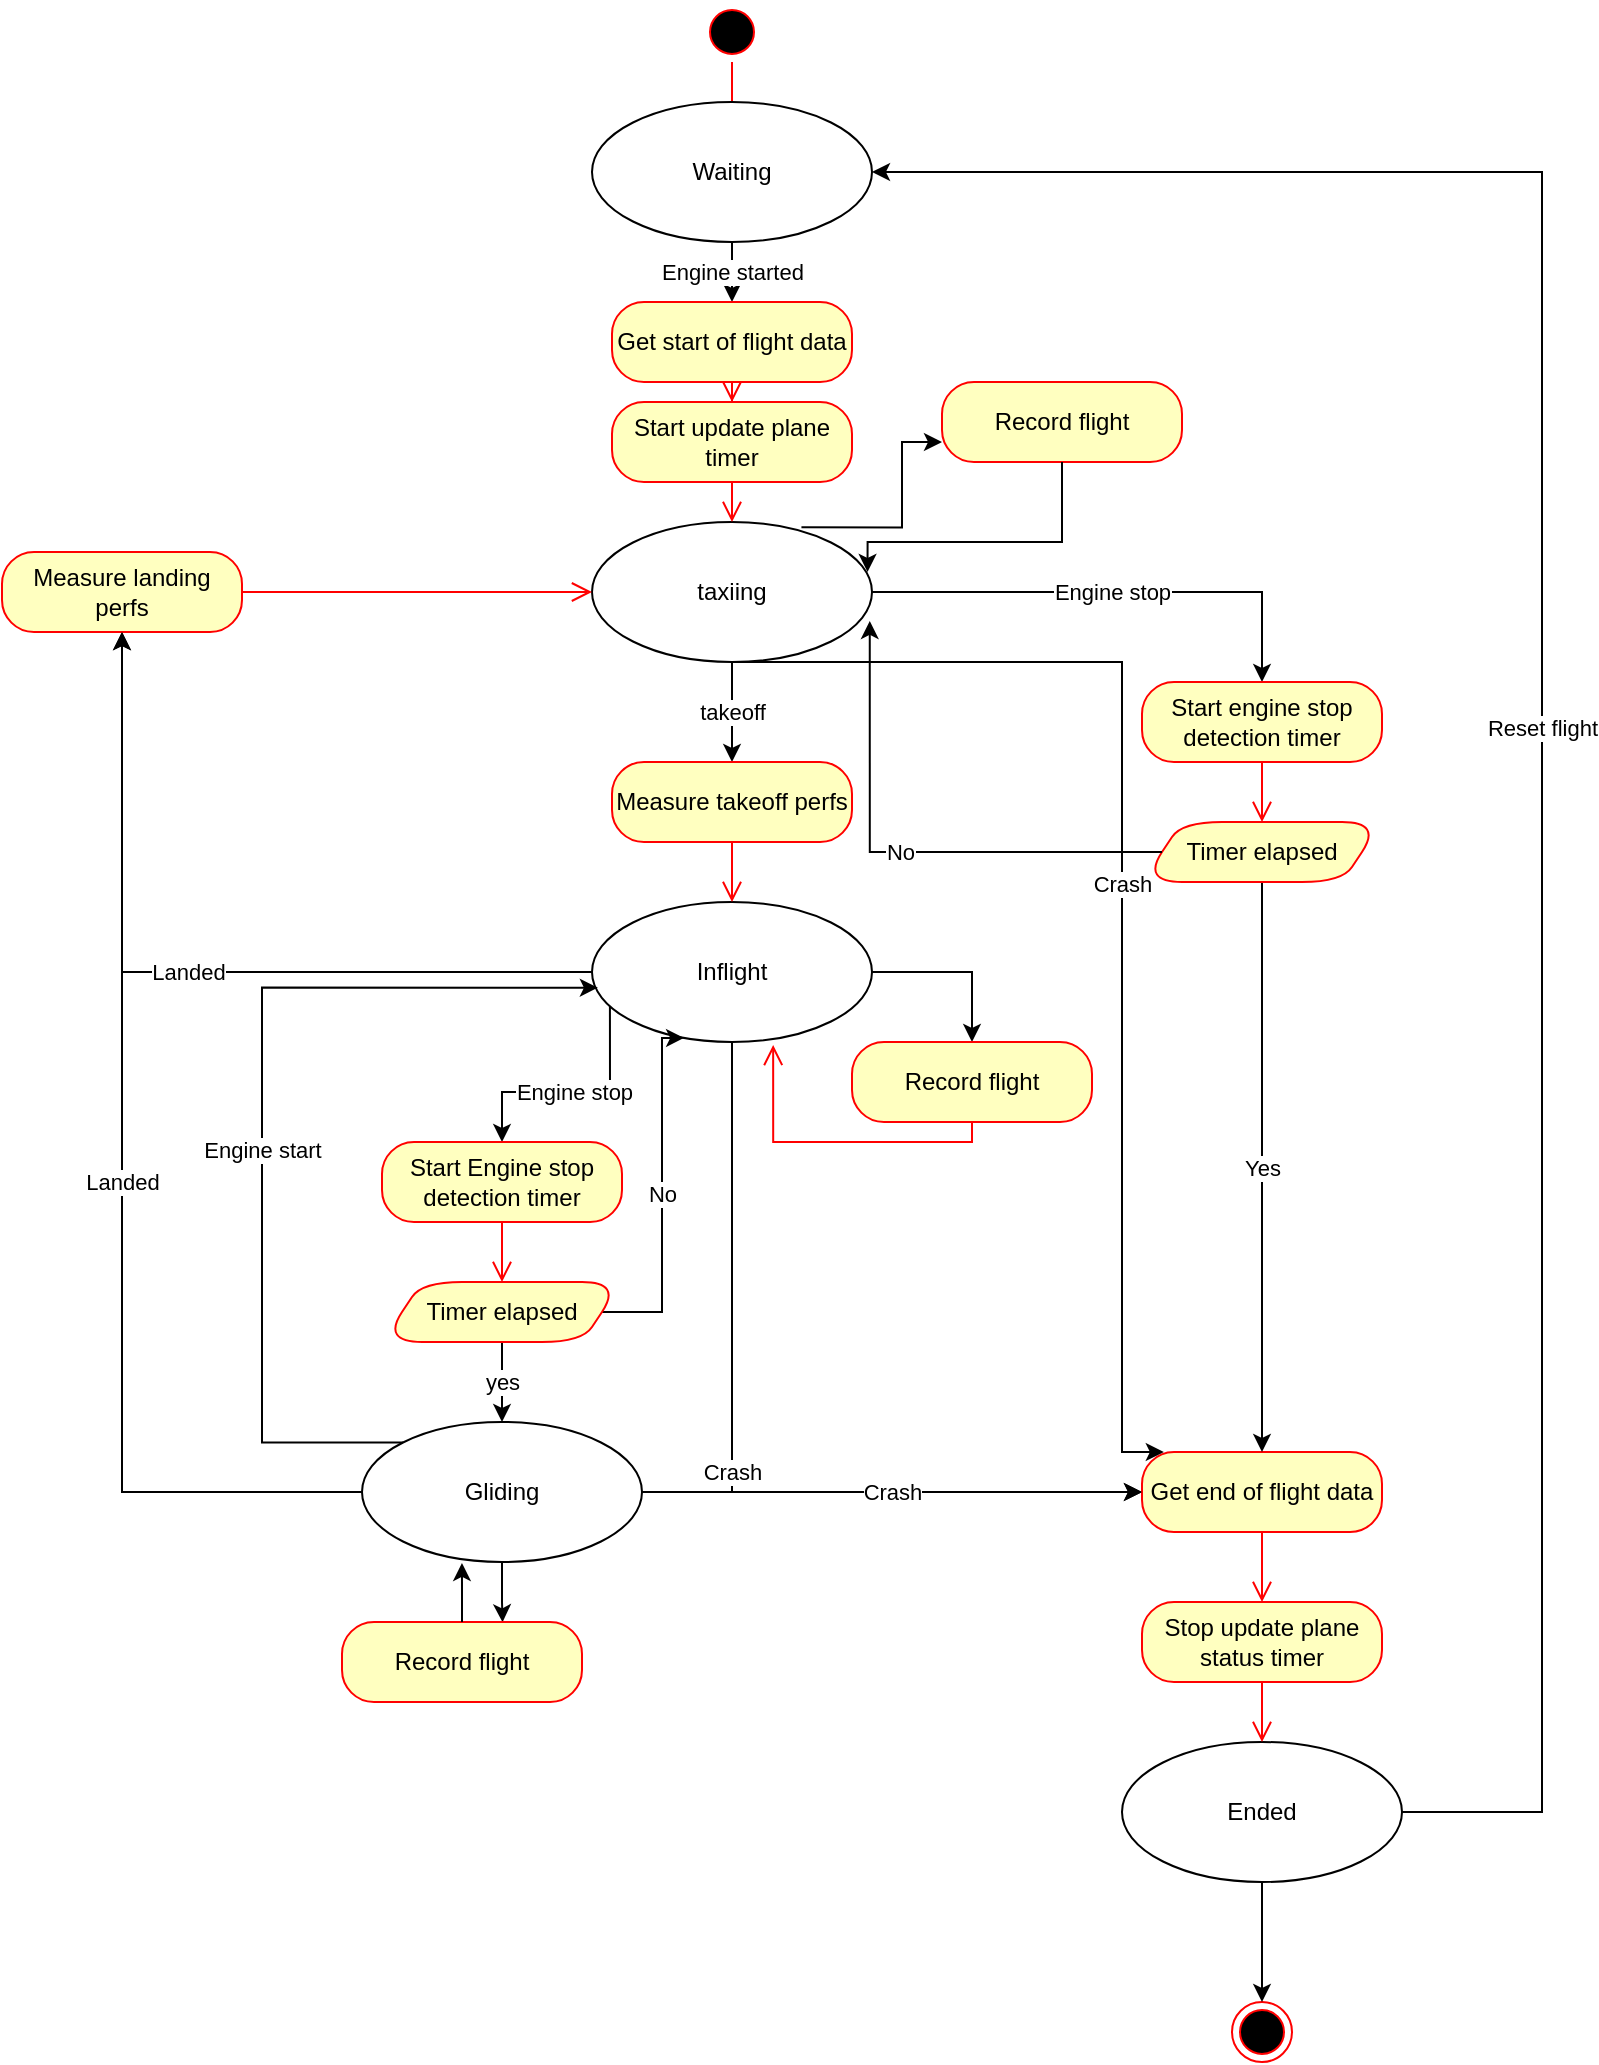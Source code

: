 <mxfile version="28.2.0">
  <diagram name="Page-1" id="NUmia3G6PODw2450Q20q">
    <mxGraphModel grid="1" page="1" gridSize="10" guides="1" tooltips="1" connect="1" arrows="1" fold="1" pageScale="1" pageWidth="827" pageHeight="1169" math="0" shadow="0">
      <root>
        <mxCell id="0" />
        <mxCell id="1" parent="0" />
        <mxCell id="42HSKnP8QLDhm_dFGF99-1" value="" style="ellipse;html=1;shape=startState;fillColor=#000000;strokeColor=#ff0000;" vertex="1" parent="1">
          <mxGeometry x="270" y="30" width="30" height="30" as="geometry" />
        </mxCell>
        <mxCell id="42HSKnP8QLDhm_dFGF99-2" value="" style="edgeStyle=orthogonalEdgeStyle;html=1;verticalAlign=bottom;endArrow=open;endSize=8;strokeColor=#ff0000;rounded=0;" edge="1" parent="1" source="42HSKnP8QLDhm_dFGF99-1">
          <mxGeometry relative="1" as="geometry">
            <mxPoint x="285" y="120" as="targetPoint" />
          </mxGeometry>
        </mxCell>
        <mxCell id="42HSKnP8QLDhm_dFGF99-5" value="Engine started" style="edgeStyle=orthogonalEdgeStyle;rounded=0;orthogonalLoop=1;jettySize=auto;html=1;entryX=0.5;entryY=0;entryDx=0;entryDy=0;" edge="1" parent="1" source="42HSKnP8QLDhm_dFGF99-3" target="42HSKnP8QLDhm_dFGF99-21">
          <mxGeometry relative="1" as="geometry" />
        </mxCell>
        <mxCell id="42HSKnP8QLDhm_dFGF99-3" value="Waiting" style="ellipse;whiteSpace=wrap;html=1;" vertex="1" parent="1">
          <mxGeometry x="215" y="80" width="140" height="70" as="geometry" />
        </mxCell>
        <mxCell id="42HSKnP8QLDhm_dFGF99-9" value="takeoff" style="edgeStyle=orthogonalEdgeStyle;rounded=0;orthogonalLoop=1;jettySize=auto;html=1;" edge="1" parent="1" source="42HSKnP8QLDhm_dFGF99-4" target="42HSKnP8QLDhm_dFGF99-25">
          <mxGeometry relative="1" as="geometry" />
        </mxCell>
        <mxCell id="42HSKnP8QLDhm_dFGF99-15" value="Engine stop" style="edgeStyle=orthogonalEdgeStyle;rounded=0;orthogonalLoop=1;jettySize=auto;html=1;entryX=0.5;entryY=0;entryDx=0;entryDy=0;" edge="1" parent="1" source="42HSKnP8QLDhm_dFGF99-4" target="YDgDwDyBAp22KNGMu-CX-1">
          <mxGeometry relative="1" as="geometry">
            <mxPoint x="435" y="325" as="targetPoint" />
          </mxGeometry>
        </mxCell>
        <mxCell id="YDgDwDyBAp22KNGMu-CX-39" style="edgeStyle=orthogonalEdgeStyle;rounded=0;orthogonalLoop=1;jettySize=auto;html=1;entryX=0;entryY=0.75;entryDx=0;entryDy=0;exitX=0.748;exitY=0.038;exitDx=0;exitDy=0;exitPerimeter=0;" edge="1" parent="1" source="42HSKnP8QLDhm_dFGF99-4" target="YDgDwDyBAp22KNGMu-CX-38">
          <mxGeometry relative="1" as="geometry">
            <Array as="points">
              <mxPoint x="370" y="293" />
              <mxPoint x="370" y="250" />
            </Array>
          </mxGeometry>
        </mxCell>
        <mxCell id="42HSKnP8QLDhm_dFGF99-4" value="taxiing" style="ellipse;whiteSpace=wrap;html=1;" vertex="1" parent="1">
          <mxGeometry x="215" y="290" width="140" height="70" as="geometry" />
        </mxCell>
        <mxCell id="42HSKnP8QLDhm_dFGF99-11" value="Crash" style="edgeStyle=orthogonalEdgeStyle;rounded=0;orthogonalLoop=1;jettySize=auto;html=1;entryX=0;entryY=0.5;entryDx=0;entryDy=0;exitX=0.5;exitY=1;exitDx=0;exitDy=0;" edge="1" parent="1" source="42HSKnP8QLDhm_dFGF99-8" target="42HSKnP8QLDhm_dFGF99-18">
          <mxGeometry relative="1" as="geometry" />
        </mxCell>
        <mxCell id="42HSKnP8QLDhm_dFGF99-13" value="Landed" style="edgeStyle=orthogonalEdgeStyle;rounded=0;orthogonalLoop=1;jettySize=auto;html=1;entryX=0.5;entryY=1;entryDx=0;entryDy=0;exitX=0;exitY=0.5;exitDx=0;exitDy=0;" edge="1" parent="1" source="42HSKnP8QLDhm_dFGF99-8" target="42HSKnP8QLDhm_dFGF99-23">
          <mxGeometry relative="1" as="geometry" />
        </mxCell>
        <mxCell id="YDgDwDyBAp22KNGMu-CX-14" value="Engine stop" style="edgeStyle=orthogonalEdgeStyle;rounded=0;orthogonalLoop=1;jettySize=auto;html=1;exitX=0.064;exitY=0.743;exitDx=0;exitDy=0;exitPerimeter=0;" edge="1" parent="1" source="42HSKnP8QLDhm_dFGF99-8" target="YDgDwDyBAp22KNGMu-CX-21">
          <mxGeometry relative="1" as="geometry" />
        </mxCell>
        <mxCell id="YDgDwDyBAp22KNGMu-CX-33" style="edgeStyle=orthogonalEdgeStyle;rounded=0;orthogonalLoop=1;jettySize=auto;html=1;exitX=1;exitY=0.5;exitDx=0;exitDy=0;" edge="1" parent="1" source="42HSKnP8QLDhm_dFGF99-8" target="YDgDwDyBAp22KNGMu-CX-31">
          <mxGeometry relative="1" as="geometry" />
        </mxCell>
        <mxCell id="42HSKnP8QLDhm_dFGF99-8" value="Inflight" style="ellipse;whiteSpace=wrap;html=1;" vertex="1" parent="1">
          <mxGeometry x="215" y="480" width="140" height="70" as="geometry" />
        </mxCell>
        <mxCell id="42HSKnP8QLDhm_dFGF99-16" value="" style="ellipse;html=1;shape=endState;fillColor=#000000;strokeColor=#ff0000;" vertex="1" parent="1">
          <mxGeometry x="535" y="1030" width="30" height="30" as="geometry" />
        </mxCell>
        <mxCell id="42HSKnP8QLDhm_dFGF99-18" value="Get end of flight data" style="rounded=1;whiteSpace=wrap;html=1;arcSize=40;fontColor=#000000;fillColor=#ffffc0;strokeColor=#ff0000;" vertex="1" parent="1">
          <mxGeometry x="490" y="755" width="120" height="40" as="geometry" />
        </mxCell>
        <mxCell id="42HSKnP8QLDhm_dFGF99-19" value="" style="edgeStyle=orthogonalEdgeStyle;html=1;verticalAlign=bottom;endArrow=open;endSize=8;strokeColor=#ff0000;rounded=0;entryX=0.5;entryY=0;entryDx=0;entryDy=0;" edge="1" parent="1" source="42HSKnP8QLDhm_dFGF99-18" target="YDgDwDyBAp22KNGMu-CX-49">
          <mxGeometry relative="1" as="geometry">
            <mxPoint x="480" y="760" as="targetPoint" />
          </mxGeometry>
        </mxCell>
        <mxCell id="42HSKnP8QLDhm_dFGF99-21" value="Get start of flight data" style="rounded=1;whiteSpace=wrap;html=1;arcSize=40;fontColor=#000000;fillColor=#ffffc0;strokeColor=#ff0000;" vertex="1" parent="1">
          <mxGeometry x="225" y="180" width="120" height="40" as="geometry" />
        </mxCell>
        <mxCell id="42HSKnP8QLDhm_dFGF99-22" value="" style="edgeStyle=orthogonalEdgeStyle;html=1;verticalAlign=bottom;endArrow=open;endSize=8;strokeColor=#ff0000;rounded=0;entryX=0.5;entryY=0;entryDx=0;entryDy=0;" edge="1" parent="1" source="42HSKnP8QLDhm_dFGF99-21" target="YDgDwDyBAp22KNGMu-CX-46">
          <mxGeometry relative="1" as="geometry">
            <mxPoint x="490" y="250" as="targetPoint" />
          </mxGeometry>
        </mxCell>
        <mxCell id="42HSKnP8QLDhm_dFGF99-23" value="Measure landing perfs" style="rounded=1;whiteSpace=wrap;html=1;arcSize=40;fontColor=#000000;fillColor=#ffffc0;strokeColor=#ff0000;" vertex="1" parent="1">
          <mxGeometry x="-80" y="305" width="120" height="40" as="geometry" />
        </mxCell>
        <mxCell id="42HSKnP8QLDhm_dFGF99-24" value="" style="edgeStyle=orthogonalEdgeStyle;html=1;verticalAlign=bottom;endArrow=open;endSize=8;strokeColor=#ff0000;rounded=0;entryX=0;entryY=0.5;entryDx=0;entryDy=0;exitX=1;exitY=0.5;exitDx=0;exitDy=0;" edge="1" parent="1" source="42HSKnP8QLDhm_dFGF99-23" target="42HSKnP8QLDhm_dFGF99-4">
          <mxGeometry relative="1" as="geometry">
            <mxPoint x="120" y="480" as="targetPoint" />
          </mxGeometry>
        </mxCell>
        <mxCell id="42HSKnP8QLDhm_dFGF99-25" value="Measure takeoff perfs" style="rounded=1;whiteSpace=wrap;html=1;arcSize=40;fontColor=#000000;fillColor=#ffffc0;strokeColor=#ff0000;" vertex="1" parent="1">
          <mxGeometry x="225" y="410" width="120" height="40" as="geometry" />
        </mxCell>
        <mxCell id="42HSKnP8QLDhm_dFGF99-26" value="" style="edgeStyle=orthogonalEdgeStyle;html=1;verticalAlign=bottom;endArrow=open;endSize=8;strokeColor=#ff0000;rounded=0;" edge="1" parent="1" source="42HSKnP8QLDhm_dFGF99-25" target="42HSKnP8QLDhm_dFGF99-8">
          <mxGeometry relative="1" as="geometry">
            <mxPoint x="414" y="550" as="targetPoint" />
          </mxGeometry>
        </mxCell>
        <mxCell id="YDgDwDyBAp22KNGMu-CX-1" value="Start engine stop detection timer" style="rounded=1;whiteSpace=wrap;html=1;arcSize=40;fontColor=#000000;fillColor=#ffffc0;strokeColor=#ff0000;" vertex="1" parent="1">
          <mxGeometry x="490" y="370" width="120" height="40" as="geometry" />
        </mxCell>
        <mxCell id="YDgDwDyBAp22KNGMu-CX-2" value="" style="edgeStyle=orthogonalEdgeStyle;html=1;verticalAlign=bottom;endArrow=open;endSize=8;strokeColor=#ff0000;rounded=0;" edge="1" parent="1" source="YDgDwDyBAp22KNGMu-CX-1" target="YDgDwDyBAp22KNGMu-CX-5">
          <mxGeometry relative="1" as="geometry">
            <mxPoint x="480" y="460" as="targetPoint" />
          </mxGeometry>
        </mxCell>
        <mxCell id="YDgDwDyBAp22KNGMu-CX-7" value="Yes" style="edgeStyle=orthogonalEdgeStyle;rounded=0;orthogonalLoop=1;jettySize=auto;html=1;entryX=0.5;entryY=0;entryDx=0;entryDy=0;" edge="1" parent="1" source="YDgDwDyBAp22KNGMu-CX-5" target="42HSKnP8QLDhm_dFGF99-18">
          <mxGeometry relative="1" as="geometry" />
        </mxCell>
        <mxCell id="YDgDwDyBAp22KNGMu-CX-5" value="Timer elapsed" style="shape=parallelogram;perimeter=parallelogramPerimeter;whiteSpace=wrap;html=1;fixedSize=1;fillColor=#ffffc0;strokeColor=#ff0000;fontColor=#000000;rounded=1;arcSize=40;" vertex="1" parent="1">
          <mxGeometry x="490" y="440" width="120" height="30" as="geometry" />
        </mxCell>
        <mxCell id="YDgDwDyBAp22KNGMu-CX-16" value="Landed" style="edgeStyle=orthogonalEdgeStyle;rounded=0;orthogonalLoop=1;jettySize=auto;html=1;entryX=0.5;entryY=1;entryDx=0;entryDy=0;exitX=0;exitY=0.5;exitDx=0;exitDy=0;" edge="1" parent="1" source="YDgDwDyBAp22KNGMu-CX-13" target="42HSKnP8QLDhm_dFGF99-23">
          <mxGeometry relative="1" as="geometry" />
        </mxCell>
        <mxCell id="YDgDwDyBAp22KNGMu-CX-19" value="Crash" style="edgeStyle=orthogonalEdgeStyle;rounded=0;orthogonalLoop=1;jettySize=auto;html=1;entryX=0;entryY=0.5;entryDx=0;entryDy=0;exitX=1;exitY=0.5;exitDx=0;exitDy=0;" edge="1" parent="1" source="YDgDwDyBAp22KNGMu-CX-13" target="42HSKnP8QLDhm_dFGF99-18">
          <mxGeometry relative="1" as="geometry">
            <mxPoint x="430" y="755" as="targetPoint" />
          </mxGeometry>
        </mxCell>
        <mxCell id="YDgDwDyBAp22KNGMu-CX-42" style="edgeStyle=orthogonalEdgeStyle;rounded=0;orthogonalLoop=1;jettySize=auto;html=1;entryX=0.669;entryY=0.004;entryDx=0;entryDy=0;entryPerimeter=0;" edge="1" parent="1" source="YDgDwDyBAp22KNGMu-CX-13" target="YDgDwDyBAp22KNGMu-CX-41">
          <mxGeometry relative="1" as="geometry" />
        </mxCell>
        <mxCell id="YDgDwDyBAp22KNGMu-CX-13" value="Gliding" style="ellipse;whiteSpace=wrap;html=1;" vertex="1" parent="1">
          <mxGeometry x="100" y="740" width="140" height="70" as="geometry" />
        </mxCell>
        <mxCell id="YDgDwDyBAp22KNGMu-CX-21" value="Start Engine stop detection timer" style="rounded=1;whiteSpace=wrap;html=1;arcSize=40;fontColor=#000000;fillColor=#ffffc0;strokeColor=#ff0000;" vertex="1" parent="1">
          <mxGeometry x="110" y="600" width="120" height="40" as="geometry" />
        </mxCell>
        <mxCell id="YDgDwDyBAp22KNGMu-CX-22" value="" style="edgeStyle=orthogonalEdgeStyle;html=1;verticalAlign=bottom;endArrow=open;endSize=8;strokeColor=#ff0000;rounded=0;entryX=0.5;entryY=0;entryDx=0;entryDy=0;" edge="1" parent="1" source="YDgDwDyBAp22KNGMu-CX-21" target="YDgDwDyBAp22KNGMu-CX-23">
          <mxGeometry relative="1" as="geometry">
            <mxPoint x="170" y="670" as="targetPoint" />
          </mxGeometry>
        </mxCell>
        <mxCell id="YDgDwDyBAp22KNGMu-CX-26" value="yes" style="edgeStyle=orthogonalEdgeStyle;rounded=0;orthogonalLoop=1;jettySize=auto;html=1;entryX=0.5;entryY=0;entryDx=0;entryDy=0;" edge="1" parent="1" source="YDgDwDyBAp22KNGMu-CX-23" target="YDgDwDyBAp22KNGMu-CX-13">
          <mxGeometry relative="1" as="geometry" />
        </mxCell>
        <mxCell id="YDgDwDyBAp22KNGMu-CX-27" value="No" style="edgeStyle=orthogonalEdgeStyle;rounded=0;orthogonalLoop=1;jettySize=auto;html=1;exitX=1;exitY=0.5;exitDx=0;exitDy=0;entryX=0.329;entryY=0.971;entryDx=0;entryDy=0;entryPerimeter=0;" edge="1" parent="1" source="YDgDwDyBAp22KNGMu-CX-23" target="42HSKnP8QLDhm_dFGF99-8">
          <mxGeometry relative="1" as="geometry">
            <Array as="points">
              <mxPoint x="250" y="685" />
              <mxPoint x="250" y="548" />
            </Array>
          </mxGeometry>
        </mxCell>
        <mxCell id="YDgDwDyBAp22KNGMu-CX-23" value="Timer elapsed" style="shape=parallelogram;perimeter=parallelogramPerimeter;whiteSpace=wrap;html=1;fixedSize=1;fillColor=#ffffc0;strokeColor=#ff0000;fontColor=#000000;rounded=1;arcSize=40;" vertex="1" parent="1">
          <mxGeometry x="110" y="670" width="120" height="30" as="geometry" />
        </mxCell>
        <mxCell id="YDgDwDyBAp22KNGMu-CX-30" value="No" style="edgeStyle=orthogonalEdgeStyle;rounded=0;orthogonalLoop=1;jettySize=auto;html=1;entryX=0.992;entryY=0.707;entryDx=0;entryDy=0;entryPerimeter=0;" edge="1" parent="1" source="YDgDwDyBAp22KNGMu-CX-5" target="42HSKnP8QLDhm_dFGF99-4">
          <mxGeometry relative="1" as="geometry" />
        </mxCell>
        <mxCell id="YDgDwDyBAp22KNGMu-CX-31" value="Record flight" style="rounded=1;whiteSpace=wrap;html=1;arcSize=40;fontColor=#000000;fillColor=#ffffc0;strokeColor=#ff0000;" vertex="1" parent="1">
          <mxGeometry x="345" y="550" width="120" height="40" as="geometry" />
        </mxCell>
        <mxCell id="YDgDwDyBAp22KNGMu-CX-32" value="" style="edgeStyle=orthogonalEdgeStyle;html=1;verticalAlign=bottom;endArrow=open;endSize=8;strokeColor=#ff0000;rounded=0;entryX=0.647;entryY=1.021;entryDx=0;entryDy=0;entryPerimeter=0;exitX=0.5;exitY=1;exitDx=0;exitDy=0;" edge="1" parent="1" source="YDgDwDyBAp22KNGMu-CX-31" target="42HSKnP8QLDhm_dFGF99-8">
          <mxGeometry relative="1" as="geometry">
            <mxPoint x="420" y="660" as="targetPoint" />
            <mxPoint x="410" y="610" as="sourcePoint" />
          </mxGeometry>
        </mxCell>
        <mxCell id="YDgDwDyBAp22KNGMu-CX-35" style="edgeStyle=orthogonalEdgeStyle;rounded=0;orthogonalLoop=1;jettySize=auto;html=1;" edge="1" parent="1" source="YDgDwDyBAp22KNGMu-CX-34" target="42HSKnP8QLDhm_dFGF99-16">
          <mxGeometry relative="1" as="geometry" />
        </mxCell>
        <mxCell id="YDgDwDyBAp22KNGMu-CX-51" value="Reset flight" style="edgeStyle=orthogonalEdgeStyle;rounded=0;orthogonalLoop=1;jettySize=auto;html=1;entryX=1;entryY=0.5;entryDx=0;entryDy=0;" edge="1" parent="1" source="YDgDwDyBAp22KNGMu-CX-34" target="42HSKnP8QLDhm_dFGF99-3">
          <mxGeometry relative="1" as="geometry">
            <Array as="points">
              <mxPoint x="690" y="935" />
              <mxPoint x="690" y="115" />
            </Array>
          </mxGeometry>
        </mxCell>
        <mxCell id="YDgDwDyBAp22KNGMu-CX-34" value="Ended" style="ellipse;whiteSpace=wrap;html=1;" vertex="1" parent="1">
          <mxGeometry x="480" y="900" width="140" height="70" as="geometry" />
        </mxCell>
        <mxCell id="YDgDwDyBAp22KNGMu-CX-38" value="Record flight" style="rounded=1;whiteSpace=wrap;html=1;arcSize=40;fontColor=#000000;fillColor=#ffffc0;strokeColor=#ff0000;" vertex="1" parent="1">
          <mxGeometry x="390" y="220" width="120" height="40" as="geometry" />
        </mxCell>
        <mxCell id="YDgDwDyBAp22KNGMu-CX-40" style="edgeStyle=orthogonalEdgeStyle;rounded=0;orthogonalLoop=1;jettySize=auto;html=1;entryX=0.984;entryY=0.357;entryDx=0;entryDy=0;entryPerimeter=0;exitX=0.5;exitY=1;exitDx=0;exitDy=0;" edge="1" parent="1" source="YDgDwDyBAp22KNGMu-CX-38" target="42HSKnP8QLDhm_dFGF99-4">
          <mxGeometry relative="1" as="geometry">
            <Array as="points">
              <mxPoint x="450" y="300" />
              <mxPoint x="353" y="300" />
            </Array>
          </mxGeometry>
        </mxCell>
        <mxCell id="YDgDwDyBAp22KNGMu-CX-41" value="Record flight" style="rounded=1;whiteSpace=wrap;html=1;arcSize=40;fontColor=#000000;fillColor=#ffffc0;strokeColor=#ff0000;" vertex="1" parent="1">
          <mxGeometry x="90" y="840" width="120" height="40" as="geometry" />
        </mxCell>
        <mxCell id="YDgDwDyBAp22KNGMu-CX-43" style="edgeStyle=orthogonalEdgeStyle;rounded=0;orthogonalLoop=1;jettySize=auto;html=1;entryX=0.357;entryY=1.007;entryDx=0;entryDy=0;entryPerimeter=0;" edge="1" parent="1" source="YDgDwDyBAp22KNGMu-CX-41" target="YDgDwDyBAp22KNGMu-CX-13">
          <mxGeometry relative="1" as="geometry" />
        </mxCell>
        <mxCell id="YDgDwDyBAp22KNGMu-CX-44" value="Engine start" style="edgeStyle=orthogonalEdgeStyle;rounded=0;orthogonalLoop=1;jettySize=auto;html=1;exitX=0;exitY=0;exitDx=0;exitDy=0;entryX=0.021;entryY=0.612;entryDx=0;entryDy=0;entryPerimeter=0;" edge="1" parent="1" source="YDgDwDyBAp22KNGMu-CX-13" target="42HSKnP8QLDhm_dFGF99-8">
          <mxGeometry x="-0.074" relative="1" as="geometry">
            <Array as="points">
              <mxPoint x="50" y="751" />
              <mxPoint x="50" y="523" />
            </Array>
            <mxPoint y="-1" as="offset" />
          </mxGeometry>
        </mxCell>
        <mxCell id="YDgDwDyBAp22KNGMu-CX-45" value="Crash" style="edgeStyle=orthogonalEdgeStyle;rounded=0;orthogonalLoop=1;jettySize=auto;html=1;entryX=0.091;entryY=0;entryDx=0;entryDy=0;entryPerimeter=0;" edge="1" parent="1" source="42HSKnP8QLDhm_dFGF99-4" target="42HSKnP8QLDhm_dFGF99-18">
          <mxGeometry relative="1" as="geometry">
            <Array as="points">
              <mxPoint x="480" y="360" />
              <mxPoint x="480" y="755" />
            </Array>
          </mxGeometry>
        </mxCell>
        <mxCell id="YDgDwDyBAp22KNGMu-CX-46" value="Start update plane timer" style="rounded=1;whiteSpace=wrap;html=1;arcSize=40;fontColor=#000000;fillColor=#ffffc0;strokeColor=#ff0000;" vertex="1" parent="1">
          <mxGeometry x="225" y="230" width="120" height="40" as="geometry" />
        </mxCell>
        <mxCell id="YDgDwDyBAp22KNGMu-CX-47" value="" style="edgeStyle=orthogonalEdgeStyle;html=1;verticalAlign=bottom;endArrow=open;endSize=8;strokeColor=#ff0000;rounded=0;entryX=0.5;entryY=0;entryDx=0;entryDy=0;" edge="1" parent="1" source="YDgDwDyBAp22KNGMu-CX-46" target="42HSKnP8QLDhm_dFGF99-4">
          <mxGeometry relative="1" as="geometry">
            <mxPoint x="80" y="290" as="targetPoint" />
          </mxGeometry>
        </mxCell>
        <mxCell id="YDgDwDyBAp22KNGMu-CX-49" value="Stop update plane status timer" style="rounded=1;whiteSpace=wrap;html=1;arcSize=40;fontColor=#000000;fillColor=#ffffc0;strokeColor=#ff0000;" vertex="1" parent="1">
          <mxGeometry x="490" y="830" width="120" height="40" as="geometry" />
        </mxCell>
        <mxCell id="YDgDwDyBAp22KNGMu-CX-50" value="" style="edgeStyle=orthogonalEdgeStyle;html=1;verticalAlign=bottom;endArrow=open;endSize=8;strokeColor=#ff0000;rounded=0;entryX=0.5;entryY=0;entryDx=0;entryDy=0;" edge="1" parent="1" source="YDgDwDyBAp22KNGMu-CX-49" target="YDgDwDyBAp22KNGMu-CX-34">
          <mxGeometry relative="1" as="geometry">
            <mxPoint x="420" y="920" as="targetPoint" />
          </mxGeometry>
        </mxCell>
      </root>
    </mxGraphModel>
  </diagram>
</mxfile>
